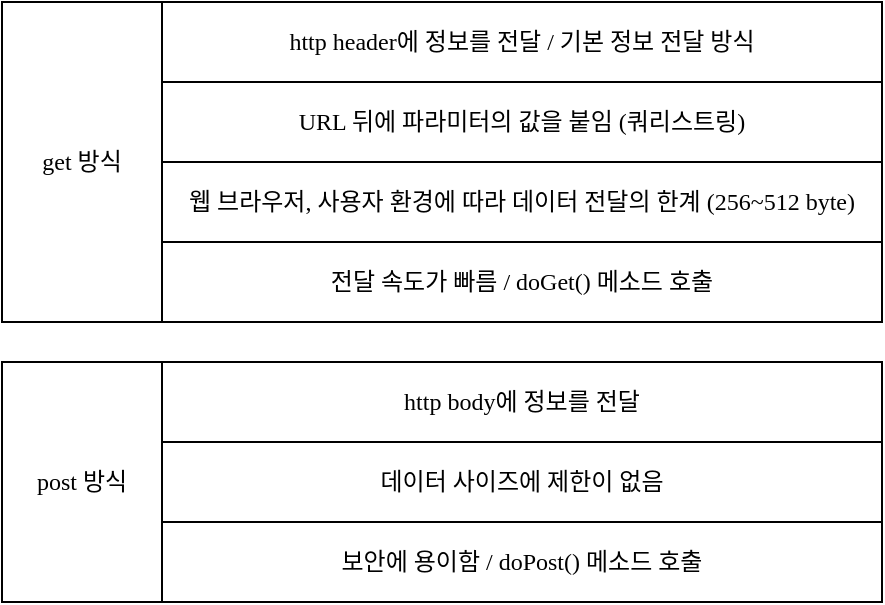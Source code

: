<mxfile version="22.1.2" type="device">
  <diagram name="페이지-1" id="CUM2G2Wno_X70dwvrKsA">
    <mxGraphModel dx="1434" dy="836" grid="1" gridSize="10" guides="1" tooltips="1" connect="1" arrows="1" fold="1" page="1" pageScale="1" pageWidth="827" pageHeight="1169" math="0" shadow="0">
      <root>
        <mxCell id="0" />
        <mxCell id="1" parent="0" />
        <mxCell id="vaeIeiuyZtVP2ewylF8W-1" value="get 방식" style="rounded=0;whiteSpace=wrap;html=1;fontFamily=a고딕14;" vertex="1" parent="1">
          <mxGeometry x="40" y="40" width="80" height="160" as="geometry" />
        </mxCell>
        <mxCell id="vaeIeiuyZtVP2ewylF8W-3" value="http header에 정보를 전달 / 기본 정보 전달 방식" style="rounded=0;whiteSpace=wrap;html=1;fontFamily=a고딕14;" vertex="1" parent="1">
          <mxGeometry x="120" y="40" width="360" height="40" as="geometry" />
        </mxCell>
        <mxCell id="vaeIeiuyZtVP2ewylF8W-4" value="URL 뒤에 파라미터의 값을 붙임 (쿼리스트링)" style="rounded=0;whiteSpace=wrap;html=1;fontFamily=a고딕14;" vertex="1" parent="1">
          <mxGeometry x="120" y="80" width="360" height="40" as="geometry" />
        </mxCell>
        <mxCell id="vaeIeiuyZtVP2ewylF8W-5" value="웹 브라우저, 사용자 환경에 따라 데이터 전달의 한계 (256~512 byte)" style="rounded=0;whiteSpace=wrap;html=1;fontFamily=a고딕14;" vertex="1" parent="1">
          <mxGeometry x="120" y="120" width="360" height="40" as="geometry" />
        </mxCell>
        <mxCell id="vaeIeiuyZtVP2ewylF8W-6" value="전달 속도가 빠름 / doGet() 메소드 호출" style="rounded=0;whiteSpace=wrap;html=1;fontFamily=a고딕14;" vertex="1" parent="1">
          <mxGeometry x="120" y="160" width="360" height="40" as="geometry" />
        </mxCell>
        <mxCell id="vaeIeiuyZtVP2ewylF8W-7" value="post 방식" style="rounded=0;whiteSpace=wrap;html=1;fontFamily=a고딕14;" vertex="1" parent="1">
          <mxGeometry x="40" y="220" width="80" height="120" as="geometry" />
        </mxCell>
        <mxCell id="vaeIeiuyZtVP2ewylF8W-8" value="http body에 정보를 전달" style="rounded=0;whiteSpace=wrap;html=1;fontFamily=a고딕14;" vertex="1" parent="1">
          <mxGeometry x="120" y="220" width="360" height="40" as="geometry" />
        </mxCell>
        <mxCell id="vaeIeiuyZtVP2ewylF8W-9" value="데이터 사이즈에 제한이 없음" style="rounded=0;whiteSpace=wrap;html=1;fontFamily=a고딕14;" vertex="1" parent="1">
          <mxGeometry x="120" y="260" width="360" height="40" as="geometry" />
        </mxCell>
        <mxCell id="vaeIeiuyZtVP2ewylF8W-10" value="보안에 용이함 / doPost() 메소드 호출" style="rounded=0;whiteSpace=wrap;html=1;fontFamily=a고딕14;" vertex="1" parent="1">
          <mxGeometry x="120" y="300" width="360" height="40" as="geometry" />
        </mxCell>
      </root>
    </mxGraphModel>
  </diagram>
</mxfile>
